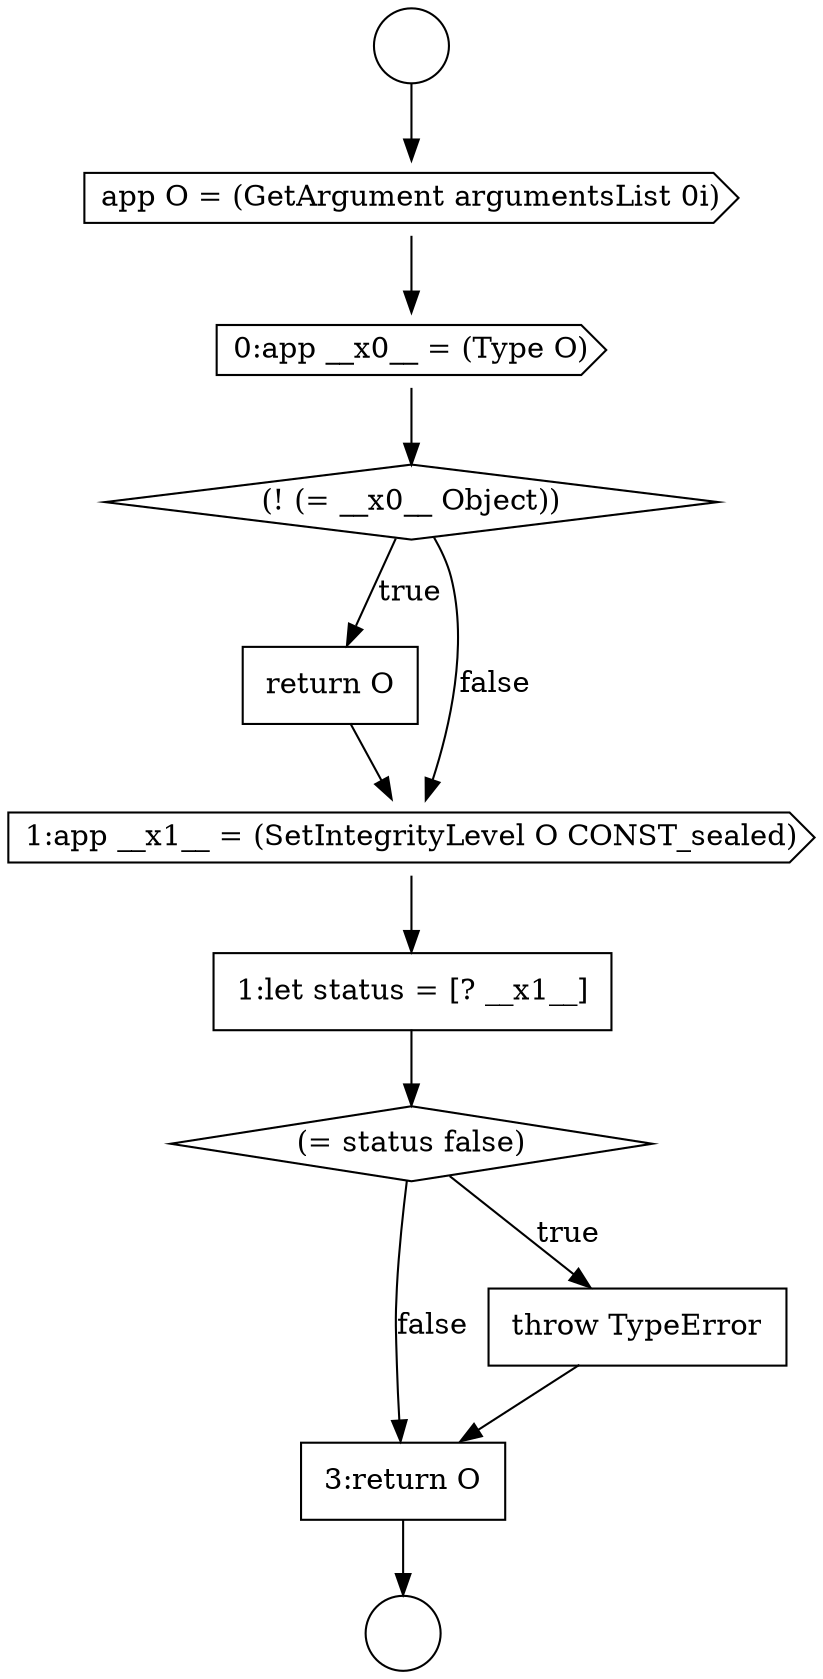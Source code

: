 digraph {
  node12158 [shape=diamond, label=<<font color="black">(! (= __x0__ Object))</font>> color="black" fillcolor="white" style=filled]
  node12159 [shape=none, margin=0, label=<<font color="black">
    <table border="0" cellborder="1" cellspacing="0" cellpadding="10">
      <tr><td align="left">return O</td></tr>
    </table>
  </font>> color="black" fillcolor="white" style=filled]
  node12164 [shape=none, margin=0, label=<<font color="black">
    <table border="0" cellborder="1" cellspacing="0" cellpadding="10">
      <tr><td align="left">3:return O</td></tr>
    </table>
  </font>> color="black" fillcolor="white" style=filled]
  node12155 [shape=circle label=" " color="black" fillcolor="white" style=filled]
  node12156 [shape=cds, label=<<font color="black">app O = (GetArgument argumentsList 0i)</font>> color="black" fillcolor="white" style=filled]
  node12157 [shape=cds, label=<<font color="black">0:app __x0__ = (Type O)</font>> color="black" fillcolor="white" style=filled]
  node12162 [shape=diamond, label=<<font color="black">(= status false)</font>> color="black" fillcolor="white" style=filled]
  node12154 [shape=circle label=" " color="black" fillcolor="white" style=filled]
  node12161 [shape=none, margin=0, label=<<font color="black">
    <table border="0" cellborder="1" cellspacing="0" cellpadding="10">
      <tr><td align="left">1:let status = [? __x1__]</td></tr>
    </table>
  </font>> color="black" fillcolor="white" style=filled]
  node12160 [shape=cds, label=<<font color="black">1:app __x1__ = (SetIntegrityLevel O CONST_sealed)</font>> color="black" fillcolor="white" style=filled]
  node12163 [shape=none, margin=0, label=<<font color="black">
    <table border="0" cellborder="1" cellspacing="0" cellpadding="10">
      <tr><td align="left">throw TypeError</td></tr>
    </table>
  </font>> color="black" fillcolor="white" style=filled]
  node12160 -> node12161 [ color="black"]
  node12154 -> node12156 [ color="black"]
  node12157 -> node12158 [ color="black"]
  node12161 -> node12162 [ color="black"]
  node12156 -> node12157 [ color="black"]
  node12158 -> node12159 [label=<<font color="black">true</font>> color="black"]
  node12158 -> node12160 [label=<<font color="black">false</font>> color="black"]
  node12164 -> node12155 [ color="black"]
  node12159 -> node12160 [ color="black"]
  node12163 -> node12164 [ color="black"]
  node12162 -> node12163 [label=<<font color="black">true</font>> color="black"]
  node12162 -> node12164 [label=<<font color="black">false</font>> color="black"]
}
